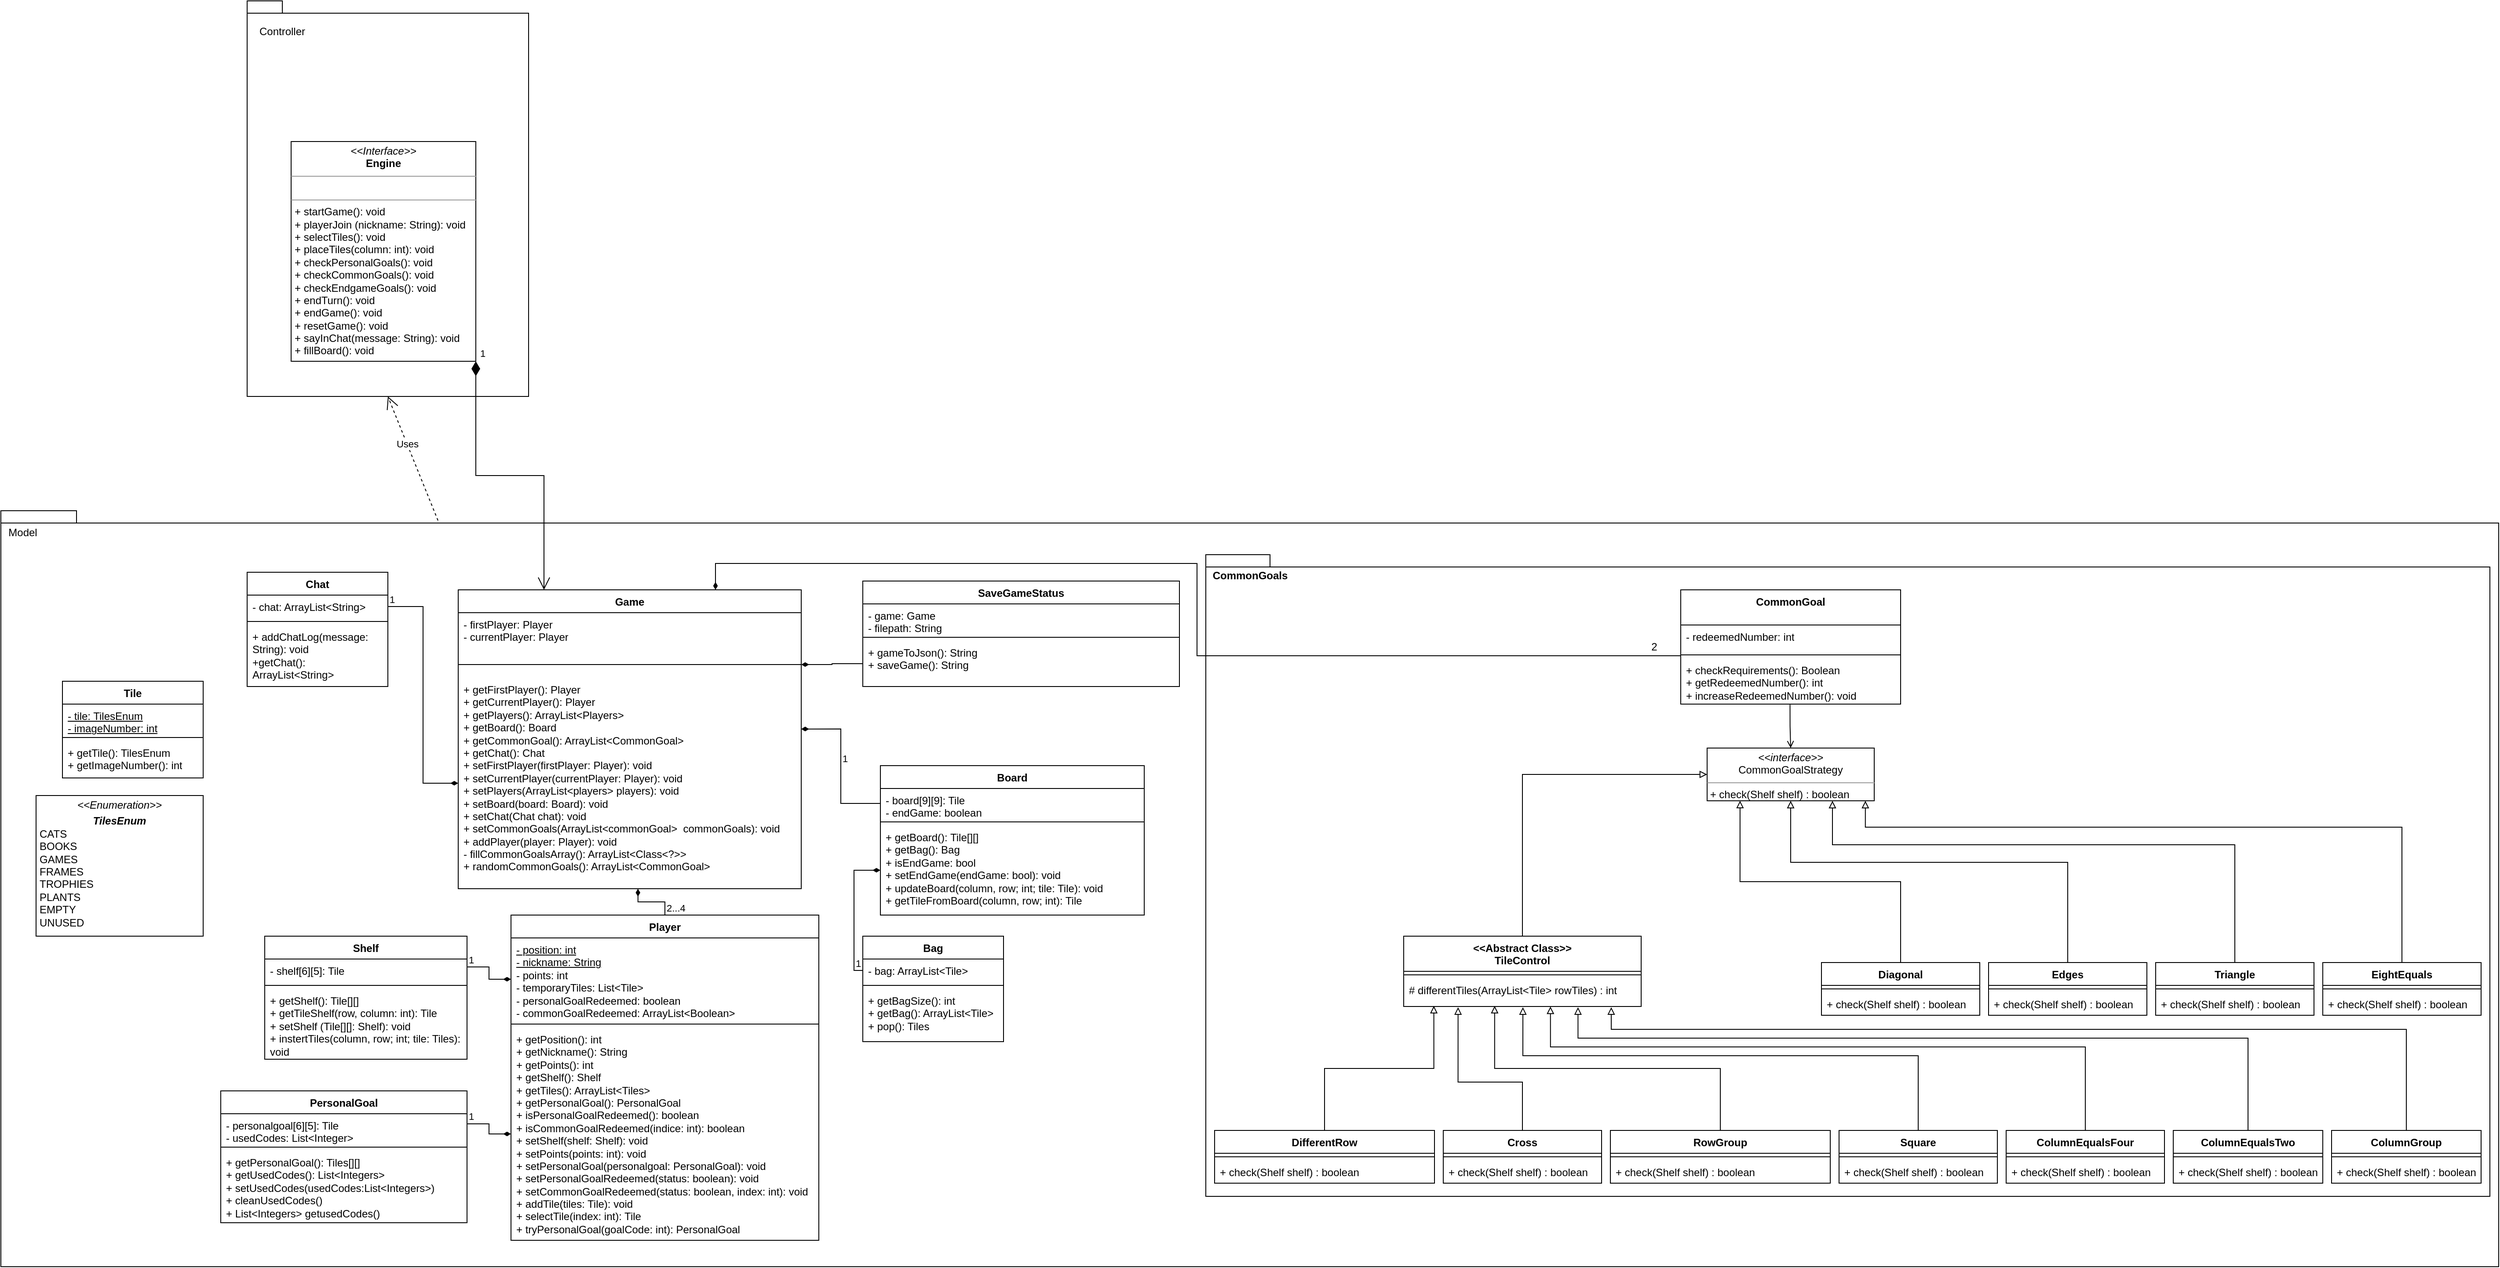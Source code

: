 <mxfile version="21.1.1" type="github">
  <diagram name="Pagina-1" id="WcSLOMXtGoO5Kwd3MJ1G">
    <mxGraphModel dx="2574" dy="1613" grid="1" gridSize="10" guides="1" tooltips="1" connect="1" arrows="1" fold="1" page="1" pageScale="1" pageWidth="1169" pageHeight="827" math="0" shadow="0">
      <root>
        <object label="" Uses="" id="0">
          <mxCell />
        </object>
        <mxCell id="1" parent="0" />
        <mxCell id="EzJUuA46leq047YBjK1z-1" value="" style="shape=folder;fontStyle=1;spacingTop=10;tabWidth=40;tabHeight=14;tabPosition=left;html=1;whiteSpace=wrap;fillColor=none;" parent="1" vertex="1">
          <mxGeometry x="-260" y="-210" width="2840" height="860" as="geometry" />
        </mxCell>
        <mxCell id="9WpMfCR_n4XsZXEiZ-4h-2" value="" style="shape=folder;fontStyle=1;spacingTop=10;tabWidth=40;tabHeight=14;tabPosition=left;html=1;whiteSpace=wrap;shadow=0;fillStyle=hatch;" parent="1" vertex="1">
          <mxGeometry x="1110" y="-160" width="1460" height="730" as="geometry" />
        </mxCell>
        <mxCell id="Mxky3zlpcd0uLPRcEJlR-1" value="Game" style="swimlane;fontStyle=1;align=center;verticalAlign=top;childLayout=stackLayout;horizontal=1;startSize=26;horizontalStack=0;resizeParent=1;resizeParentMax=0;resizeLast=0;collapsible=1;marginBottom=0;whiteSpace=wrap;html=1;" parent="1" vertex="1">
          <mxGeometry x="260" y="-120" width="390" height="340" as="geometry">
            <mxRectangle x="330" y="50" width="80" height="30" as="alternateBounds" />
          </mxGeometry>
        </mxCell>
        <mxCell id="Mxky3zlpcd0uLPRcEJlR-2" value="- firstPlayer: Player&lt;br&gt;- currentPlayer: Player" style="text;strokeColor=none;fillColor=none;align=left;verticalAlign=top;spacingLeft=4;spacingRight=4;overflow=hidden;rotatable=0;points=[[0,0.5],[1,0.5]];portConstraint=eastwest;whiteSpace=wrap;html=1;" parent="Mxky3zlpcd0uLPRcEJlR-1" vertex="1">
          <mxGeometry y="26" width="390" height="44" as="geometry" />
        </mxCell>
        <mxCell id="Mxky3zlpcd0uLPRcEJlR-3" value="" style="line;strokeWidth=1;fillColor=none;align=left;verticalAlign=middle;spacingTop=-1;spacingLeft=3;spacingRight=3;rotatable=0;labelPosition=right;points=[];portConstraint=eastwest;strokeColor=inherit;" parent="Mxky3zlpcd0uLPRcEJlR-1" vertex="1">
          <mxGeometry y="70" width="390" height="30" as="geometry" />
        </mxCell>
        <mxCell id="Mxky3zlpcd0uLPRcEJlR-4" value="+ getFirstPlayer(): Player&lt;br style=&quot;border-color: var(--border-color);&quot;&gt;+ getCurrentPlayer(): Player&lt;br&gt;+ getPlayers(): ArrayList&amp;lt;Players&amp;gt;&lt;br&gt;+ getBoard(): Board&lt;br&gt;+ getCommonGoal(): ArrayList&amp;lt;CommonGoal&amp;gt;&lt;br&gt;+ getChat(): Chat&lt;br&gt;+ setFirstPlayer(firstPlayer: Player): void&lt;br&gt;+ setCurrentPlayer(currentPlayer: Player): void&lt;br&gt;+ setPlayers(ArrayList&amp;lt;players&amp;gt; players): void&lt;br style=&quot;border-color: var(--border-color);&quot;&gt;+ setBoard(board: Board): void&lt;br&gt;+ setChat(Chat chat): void&lt;br style=&quot;border-color: var(--border-color);&quot;&gt;+ setCommonGoals(ArrayList&amp;lt;commonGoal&amp;gt;&amp;nbsp; commonGoals): void&lt;br&gt;+ addPlayer(player: Player): void&lt;br style=&quot;border-color: var(--border-color);&quot;&gt;- fillCommonGoalsArray(): ArrayList&amp;lt;Class&amp;lt;?&amp;gt;&amp;gt;&lt;br&gt;+ randomCommonGoals(): ArrayList&amp;lt;CommonGoal&amp;gt;" style="text;strokeColor=none;fillColor=none;align=left;verticalAlign=top;spacingLeft=4;spacingRight=4;overflow=hidden;rotatable=0;points=[[0,0.5],[1,0.5]];portConstraint=eastwest;whiteSpace=wrap;html=1;" parent="Mxky3zlpcd0uLPRcEJlR-1" vertex="1">
          <mxGeometry y="100" width="390" height="240" as="geometry" />
        </mxCell>
        <mxCell id="Mxky3zlpcd0uLPRcEJlR-6" value="Board" style="swimlane;fontStyle=1;align=center;verticalAlign=top;childLayout=stackLayout;horizontal=1;startSize=26;horizontalStack=0;resizeParent=1;resizeParentMax=0;resizeLast=0;collapsible=1;marginBottom=0;whiteSpace=wrap;html=1;" parent="1" vertex="1">
          <mxGeometry x="740" y="80" width="300" height="170" as="geometry" />
        </mxCell>
        <mxCell id="Mxky3zlpcd0uLPRcEJlR-7" value="- board[9][9]: Tile&lt;br&gt;- endGame: boolean" style="text;strokeColor=none;fillColor=none;align=left;verticalAlign=top;spacingLeft=4;spacingRight=4;overflow=hidden;rotatable=0;points=[[0,0.5],[1,0.5]];portConstraint=eastwest;whiteSpace=wrap;html=1;" parent="Mxky3zlpcd0uLPRcEJlR-6" vertex="1">
          <mxGeometry y="26" width="300" height="34" as="geometry" />
        </mxCell>
        <mxCell id="Mxky3zlpcd0uLPRcEJlR-8" value="" style="line;strokeWidth=1;fillColor=none;align=left;verticalAlign=middle;spacingTop=-1;spacingLeft=3;spacingRight=3;rotatable=0;labelPosition=right;points=[];portConstraint=eastwest;strokeColor=inherit;" parent="Mxky3zlpcd0uLPRcEJlR-6" vertex="1">
          <mxGeometry y="60" width="300" height="8" as="geometry" />
        </mxCell>
        <mxCell id="Mxky3zlpcd0uLPRcEJlR-9" value="+ getBoard(): Tile[][]&lt;br&gt;+ getBag(): Bag&lt;br&gt;+ isEndGame: bool&lt;br&gt;+ setEndGame(endGame: bool): void&lt;br&gt;+ updateBoard(column, row; int; tile: Tile): void&lt;br style=&quot;border-color: var(--border-color);&quot;&gt;+ getTileFromBoard(column, row; int): Tile&lt;br&gt;" style="text;strokeColor=none;fillColor=none;align=left;verticalAlign=top;spacingLeft=4;spacingRight=4;overflow=hidden;rotatable=0;points=[[0,0.5],[1,0.5]];portConstraint=eastwest;whiteSpace=wrap;html=1;" parent="Mxky3zlpcd0uLPRcEJlR-6" vertex="1">
          <mxGeometry y="68" width="300" height="102" as="geometry" />
        </mxCell>
        <mxCell id="Mxky3zlpcd0uLPRcEJlR-15" value="" style="endArrow=diamondThin;endFill=1;html=1;edgeStyle=orthogonalEdgeStyle;align=left;verticalAlign=top;rounded=0;exitX=0;exitY=0.5;exitDx=0;exitDy=0;entryX=1;entryY=0.243;entryDx=0;entryDy=0;entryPerimeter=0;" parent="1" source="Mxky3zlpcd0uLPRcEJlR-7" target="Mxky3zlpcd0uLPRcEJlR-4" edge="1">
          <mxGeometry x="-0.059" y="-5" relative="1" as="geometry">
            <mxPoint x="460" y="110" as="sourcePoint" />
            <mxPoint x="600" y="70" as="targetPoint" />
            <mxPoint as="offset" />
          </mxGeometry>
        </mxCell>
        <mxCell id="Mxky3zlpcd0uLPRcEJlR-16" value="1" style="edgeLabel;resizable=0;html=1;align=left;verticalAlign=bottom;" parent="Mxky3zlpcd0uLPRcEJlR-15" connectable="0" vertex="1">
          <mxGeometry relative="1" as="geometry">
            <mxPoint as="offset" />
          </mxGeometry>
        </mxCell>
        <mxCell id="Mxky3zlpcd0uLPRcEJlR-18" value="Shelf" style="swimlane;fontStyle=1;align=center;verticalAlign=top;childLayout=stackLayout;horizontal=1;startSize=26;horizontalStack=0;resizeParent=1;resizeParentMax=0;resizeLast=0;collapsible=1;marginBottom=0;whiteSpace=wrap;html=1;" parent="1" vertex="1">
          <mxGeometry x="40" y="274" width="230" height="140" as="geometry" />
        </mxCell>
        <mxCell id="Mxky3zlpcd0uLPRcEJlR-19" value="- shelf[6][5]: Tile" style="text;strokeColor=none;fillColor=none;align=left;verticalAlign=top;spacingLeft=4;spacingRight=4;overflow=hidden;rotatable=0;points=[[0,0.5],[1,0.5]];portConstraint=eastwest;whiteSpace=wrap;html=1;" parent="Mxky3zlpcd0uLPRcEJlR-18" vertex="1">
          <mxGeometry y="26" width="230" height="26" as="geometry" />
        </mxCell>
        <mxCell id="Mxky3zlpcd0uLPRcEJlR-20" value="" style="line;strokeWidth=1;fillColor=none;align=left;verticalAlign=middle;spacingTop=-1;spacingLeft=3;spacingRight=3;rotatable=0;labelPosition=right;points=[];portConstraint=eastwest;strokeColor=inherit;" parent="Mxky3zlpcd0uLPRcEJlR-18" vertex="1">
          <mxGeometry y="52" width="230" height="8" as="geometry" />
        </mxCell>
        <mxCell id="Mxky3zlpcd0uLPRcEJlR-21" value="+ getShelf(): Tile[][]&lt;br&gt;+ getTileShelf(row, column: int): Tile&lt;br&gt;+ setShelf (Tile[][]: Shelf): void&lt;br&gt;+ instertTiles(column, row; int; tile: Tiles): void" style="text;strokeColor=none;fillColor=none;align=left;verticalAlign=top;spacingLeft=4;spacingRight=4;overflow=hidden;rotatable=0;points=[[0,0.5],[1,0.5]];portConstraint=eastwest;whiteSpace=wrap;html=1;" parent="Mxky3zlpcd0uLPRcEJlR-18" vertex="1">
          <mxGeometry y="60" width="230" height="80" as="geometry" />
        </mxCell>
        <mxCell id="Mxky3zlpcd0uLPRcEJlR-22" value="" style="endArrow=diamondThin;endFill=1;html=1;edgeStyle=orthogonalEdgeStyle;align=left;verticalAlign=top;rounded=0;exitX=1;exitY=0.25;exitDx=0;exitDy=0;entryX=0;entryY=0.5;entryDx=0;entryDy=0;" parent="1" source="Mxky3zlpcd0uLPRcEJlR-18" target="Mxky3zlpcd0uLPRcEJlR-39" edge="1">
          <mxGeometry x="-1" relative="1" as="geometry">
            <mxPoint x="390" y="280" as="sourcePoint" />
            <mxPoint x="550" y="280" as="targetPoint" />
          </mxGeometry>
        </mxCell>
        <mxCell id="Mxky3zlpcd0uLPRcEJlR-23" value="1" style="edgeLabel;resizable=0;html=1;align=left;verticalAlign=bottom;" parent="Mxky3zlpcd0uLPRcEJlR-22" connectable="0" vertex="1">
          <mxGeometry x="-1" relative="1" as="geometry" />
        </mxCell>
        <mxCell id="Mxky3zlpcd0uLPRcEJlR-24" value="PersonalGoal" style="swimlane;fontStyle=1;align=center;verticalAlign=top;childLayout=stackLayout;horizontal=1;startSize=26;horizontalStack=0;resizeParent=1;resizeParentMax=0;resizeLast=0;collapsible=1;marginBottom=0;whiteSpace=wrap;html=1;" parent="1" vertex="1">
          <mxGeometry x="-10" y="450" width="280" height="150" as="geometry" />
        </mxCell>
        <mxCell id="Mxky3zlpcd0uLPRcEJlR-25" value="- personalgoal[6][5]: Tile&lt;br&gt;- usedCodes: List&amp;lt;Integer&amp;gt;" style="text;strokeColor=none;fillColor=none;align=left;verticalAlign=top;spacingLeft=4;spacingRight=4;overflow=hidden;rotatable=0;points=[[0,0.5],[1,0.5]];portConstraint=eastwest;whiteSpace=wrap;html=1;" parent="Mxky3zlpcd0uLPRcEJlR-24" vertex="1">
          <mxGeometry y="26" width="280" height="34" as="geometry" />
        </mxCell>
        <mxCell id="Mxky3zlpcd0uLPRcEJlR-26" value="" style="line;strokeWidth=1;fillColor=none;align=left;verticalAlign=middle;spacingTop=-1;spacingLeft=3;spacingRight=3;rotatable=0;labelPosition=right;points=[];portConstraint=eastwest;strokeColor=inherit;" parent="Mxky3zlpcd0uLPRcEJlR-24" vertex="1">
          <mxGeometry y="60" width="280" height="8" as="geometry" />
        </mxCell>
        <mxCell id="Mxky3zlpcd0uLPRcEJlR-27" value="+ getPersonalGoal(): Tiles[][]&lt;br&gt;+ getUsedCodes(): List&amp;lt;Integers&amp;gt;&lt;br&gt;+ setUsedCodes(usedCodes:List&amp;lt;Integers&amp;gt;)&lt;br&gt;+ cleanUsedCodes()&lt;br&gt;+ List&amp;lt;Integers&amp;gt; getusedCodes()" style="text;strokeColor=none;fillColor=none;align=left;verticalAlign=top;spacingLeft=4;spacingRight=4;overflow=hidden;rotatable=0;points=[[0,0.5],[1,0.5]];portConstraint=eastwest;whiteSpace=wrap;html=1;" parent="Mxky3zlpcd0uLPRcEJlR-24" vertex="1">
          <mxGeometry y="68" width="280" height="82" as="geometry" />
        </mxCell>
        <mxCell id="Mxky3zlpcd0uLPRcEJlR-29" value="" style="endArrow=diamondThin;endFill=1;html=1;edgeStyle=orthogonalEdgeStyle;align=left;verticalAlign=top;rounded=0;exitX=1;exitY=0.25;exitDx=0;exitDy=0;entryX=0;entryY=0.5;entryDx=0;entryDy=0;" parent="1" source="Mxky3zlpcd0uLPRcEJlR-24" target="Mxky3zlpcd0uLPRcEJlR-41" edge="1">
          <mxGeometry x="-1" relative="1" as="geometry">
            <mxPoint x="390" y="280" as="sourcePoint" />
            <mxPoint x="550" y="280" as="targetPoint" />
            <mxPoint as="offset" />
          </mxGeometry>
        </mxCell>
        <mxCell id="Mxky3zlpcd0uLPRcEJlR-30" value="1" style="edgeLabel;resizable=0;html=1;align=left;verticalAlign=bottom;" parent="Mxky3zlpcd0uLPRcEJlR-29" connectable="0" vertex="1">
          <mxGeometry x="-1" relative="1" as="geometry" />
        </mxCell>
        <mxCell id="_N1UwID_5jC3FNQXrJoQ-50" style="edgeStyle=orthogonalEdgeStyle;rounded=0;orthogonalLoop=1;jettySize=auto;html=1;exitX=0;exitY=0;exitDx=0;exitDy=0;entryX=0.75;entryY=0;entryDx=0;entryDy=0;endArrow=diamondThin;endFill=1;" parent="1" source="Mxky3zlpcd0uLPRcEJlR-31" target="Mxky3zlpcd0uLPRcEJlR-1" edge="1">
          <mxGeometry relative="1" as="geometry">
            <Array as="points">
              <mxPoint x="1650" y="-45" />
              <mxPoint x="1100" y="-45" />
              <mxPoint x="1100" y="-150" />
              <mxPoint x="553" y="-150" />
            </Array>
          </mxGeometry>
        </mxCell>
        <mxCell id="Mxky3zlpcd0uLPRcEJlR-31" value="CommonGoal" style="swimlane;fontStyle=1;align=center;verticalAlign=top;childLayout=stackLayout;horizontal=1;startSize=40;horizontalStack=0;resizeParent=1;resizeParentMax=0;resizeLast=0;collapsible=1;marginBottom=0;whiteSpace=wrap;html=1;" parent="1" vertex="1">
          <mxGeometry x="1650" y="-120" width="250" height="130" as="geometry" />
        </mxCell>
        <mxCell id="Mxky3zlpcd0uLPRcEJlR-32" value="- redeemedNumber: int" style="text;strokeColor=none;fillColor=none;align=left;verticalAlign=top;spacingLeft=4;spacingRight=4;overflow=hidden;rotatable=0;points=[[0,0.5],[1,0.5]];portConstraint=eastwest;whiteSpace=wrap;html=1;" parent="Mxky3zlpcd0uLPRcEJlR-31" vertex="1">
          <mxGeometry y="40" width="250" height="30" as="geometry" />
        </mxCell>
        <mxCell id="Mxky3zlpcd0uLPRcEJlR-33" value="" style="line;strokeWidth=1;fillColor=none;align=left;verticalAlign=middle;spacingTop=-1;spacingLeft=3;spacingRight=3;rotatable=0;labelPosition=right;points=[];portConstraint=eastwest;strokeColor=inherit;" parent="Mxky3zlpcd0uLPRcEJlR-31" vertex="1">
          <mxGeometry y="70" width="250" height="8" as="geometry" />
        </mxCell>
        <mxCell id="Mxky3zlpcd0uLPRcEJlR-34" value="+ checkRequirements(): Boolean&lt;br&gt;+ getRedeemedNumber(): int&amp;nbsp;&lt;br&gt;+ increaseRedeemedNumber(): void" style="text;strokeColor=none;fillColor=none;align=left;verticalAlign=top;spacingLeft=4;spacingRight=4;overflow=hidden;rotatable=0;points=[[0,0.5],[1,0.5]];portConstraint=eastwest;whiteSpace=wrap;html=1;" parent="Mxky3zlpcd0uLPRcEJlR-31" vertex="1">
          <mxGeometry y="78" width="250" height="52" as="geometry" />
        </mxCell>
        <mxCell id="Mxky3zlpcd0uLPRcEJlR-38" value="Player" style="swimlane;fontStyle=1;align=center;verticalAlign=top;childLayout=stackLayout;horizontal=1;startSize=26;horizontalStack=0;resizeParent=1;resizeParentMax=0;resizeLast=0;collapsible=1;marginBottom=0;whiteSpace=wrap;html=1;" parent="1" vertex="1">
          <mxGeometry x="320" y="250" width="350" height="370" as="geometry" />
        </mxCell>
        <mxCell id="Z1P8TGeqZuuGpUr6qu0I-7" style="edgeStyle=orthogonalEdgeStyle;rounded=0;orthogonalLoop=1;jettySize=auto;html=1;exitX=0;exitY=0.5;exitDx=0;exitDy=0;entryX=0;entryY=0.5;entryDx=0;entryDy=0;" parent="Mxky3zlpcd0uLPRcEJlR-38" source="Mxky3zlpcd0uLPRcEJlR-41" target="Mxky3zlpcd0uLPRcEJlR-41" edge="1">
          <mxGeometry relative="1" as="geometry" />
        </mxCell>
        <mxCell id="Mxky3zlpcd0uLPRcEJlR-39" value="&lt;u&gt;- position: int&lt;br&gt;&lt;/u&gt;&lt;u style=&quot;border-color: var(--border-color);&quot;&gt;- nickname: String&lt;/u&gt;&lt;br&gt;- points: int&lt;br&gt;- temporaryTiles: List&amp;lt;Tile&amp;gt;&amp;nbsp;&amp;nbsp;&lt;br&gt;- personalGoalRedeemed: boolean&lt;br&gt;- commonGoalRedeemed: ArrayList&amp;lt;Boolean&amp;gt;" style="text;strokeColor=none;fillColor=none;align=left;verticalAlign=top;spacingLeft=4;spacingRight=4;overflow=hidden;rotatable=0;points=[[0,0.5],[1,0.5]];portConstraint=eastwest;whiteSpace=wrap;html=1;" parent="Mxky3zlpcd0uLPRcEJlR-38" vertex="1">
          <mxGeometry y="26" width="350" height="94" as="geometry" />
        </mxCell>
        <mxCell id="Mxky3zlpcd0uLPRcEJlR-40" value="" style="line;strokeWidth=1;fillColor=none;align=left;verticalAlign=middle;spacingTop=-1;spacingLeft=3;spacingRight=3;rotatable=0;labelPosition=right;points=[];portConstraint=eastwest;strokeColor=inherit;" parent="Mxky3zlpcd0uLPRcEJlR-38" vertex="1">
          <mxGeometry y="120" width="350" height="8" as="geometry" />
        </mxCell>
        <mxCell id="Mxky3zlpcd0uLPRcEJlR-41" value="+ getPosition(): int&lt;br&gt;+ getNickname(): String&lt;br&gt;+ getPoints(): int&lt;br&gt;+ getShelf(): Shelf&lt;br&gt;+ getTiles(): ArrayList&amp;lt;Tiles&amp;gt;&lt;br&gt;+ getPersonalGoal(): PersonalGoal&lt;br&gt;+ isPersonalGoalRedeemed(): boolean&lt;br&gt;+ isCommonGoalRedeemed(indice: int): boolean&lt;br&gt;+ setShelf(shelf: Shelf): void&lt;br style=&quot;border-color: var(--border-color);&quot;&gt;+ setPoints(points: int): void&lt;br style=&quot;border-color: var(--border-color);&quot;&gt;+ setPersonalGoal(personalgoal: PersonalGoal): void&lt;br&gt;+ setPersonalGoalRedeemed(status: boolean): void&lt;br&gt;+ setCommonGoalRedeemed(status: boolean, index: int): void&lt;br&gt;+ addTile(tiles: Tile): void&lt;br style=&quot;border-color: var(--border-color);&quot;&gt;+ selectTile(index: int): Tile&lt;br&gt;+ tryPersonalGoal(goalCode: int): PersonalGoal" style="text;strokeColor=none;fillColor=none;align=left;verticalAlign=top;spacingLeft=4;spacingRight=4;overflow=hidden;rotatable=0;points=[[0,0.5],[1,0.5]];portConstraint=eastwest;whiteSpace=wrap;html=1;" parent="Mxky3zlpcd0uLPRcEJlR-38" vertex="1">
          <mxGeometry y="128" width="350" height="242" as="geometry" />
        </mxCell>
        <mxCell id="Mxky3zlpcd0uLPRcEJlR-42" value="" style="endArrow=diamondThin;endFill=1;html=1;edgeStyle=orthogonalEdgeStyle;align=left;verticalAlign=top;rounded=0;exitX=0.5;exitY=0;exitDx=0;exitDy=0;entryX=0.524;entryY=1;entryDx=0;entryDy=0;entryPerimeter=0;" parent="1" source="Mxky3zlpcd0uLPRcEJlR-38" target="Mxky3zlpcd0uLPRcEJlR-4" edge="1">
          <mxGeometry x="-0.913" y="-5" relative="1" as="geometry">
            <mxPoint x="420" y="240" as="sourcePoint" />
            <mxPoint x="580" y="240" as="targetPoint" />
            <mxPoint as="offset" />
          </mxGeometry>
        </mxCell>
        <mxCell id="Mxky3zlpcd0uLPRcEJlR-43" value="2...4" style="edgeLabel;resizable=0;html=1;align=left;verticalAlign=bottom;" parent="Mxky3zlpcd0uLPRcEJlR-42" connectable="0" vertex="1">
          <mxGeometry x="-1" relative="1" as="geometry" />
        </mxCell>
        <mxCell id="Z1P8TGeqZuuGpUr6qu0I-5" value="&lt;p style=&quot;margin:0px;margin-top:4px;text-align:center;&quot;&gt;&lt;i&gt;&amp;lt;&amp;lt;Enumeration&amp;gt;&amp;gt;&lt;/i&gt;&lt;/p&gt;&lt;p style=&quot;margin:0px;margin-top:4px;text-align:center;&quot;&gt;&lt;i&gt;&lt;b&gt;TilesEnum&lt;/b&gt;&lt;/i&gt;&lt;br&gt;&lt;/p&gt;&lt;p style=&quot;margin:0px;margin-left:4px;&quot;&gt;CATS&lt;/p&gt;&lt;p style=&quot;margin:0px;margin-left:4px;&quot;&gt;BOOKS&lt;/p&gt;&lt;p style=&quot;margin:0px;margin-left:4px;&quot;&gt;GAMES&lt;/p&gt;&lt;p style=&quot;margin:0px;margin-left:4px;&quot;&gt;FRAMES&lt;/p&gt;&lt;p style=&quot;margin:0px;margin-left:4px;&quot;&gt;TROPHIES&lt;/p&gt;&lt;p style=&quot;margin:0px;margin-left:4px;&quot;&gt;PLANTS&lt;/p&gt;&lt;p style=&quot;margin:0px;margin-left:4px;&quot;&gt;EMPTY&lt;/p&gt;&lt;p style=&quot;margin:0px;margin-left:4px;&quot;&gt;UNUSED&lt;/p&gt;" style="verticalAlign=top;align=left;overflow=fill;fontSize=12;fontFamily=Helvetica;html=1;whiteSpace=wrap;" parent="1" vertex="1">
          <mxGeometry x="-220" y="114" width="190" height="160" as="geometry" />
        </mxCell>
        <mxCell id="EzJUuA46leq047YBjK1z-2" value="Model" style="text;html=1;strokeColor=none;fillColor=none;align=center;verticalAlign=middle;whiteSpace=wrap;rounded=0;" parent="1" vertex="1">
          <mxGeometry x="-250" y="-190" width="30" height="10" as="geometry" />
        </mxCell>
        <mxCell id="AMuZGpQVMHgPtwnpilzj-1" value="Bag" style="swimlane;fontStyle=1;align=center;verticalAlign=top;childLayout=stackLayout;horizontal=1;startSize=26;horizontalStack=0;resizeParent=1;resizeParentMax=0;resizeLast=0;collapsible=1;marginBottom=0;whiteSpace=wrap;html=1;" parent="1" vertex="1">
          <mxGeometry x="720" y="274" width="160" height="120" as="geometry" />
        </mxCell>
        <mxCell id="AMuZGpQVMHgPtwnpilzj-2" value="- bag: ArrayList&amp;lt;Tile&amp;gt;" style="text;strokeColor=none;fillColor=none;align=left;verticalAlign=top;spacingLeft=4;spacingRight=4;overflow=hidden;rotatable=0;points=[[0,0.5],[1,0.5]];portConstraint=eastwest;whiteSpace=wrap;html=1;" parent="AMuZGpQVMHgPtwnpilzj-1" vertex="1">
          <mxGeometry y="26" width="160" height="26" as="geometry" />
        </mxCell>
        <mxCell id="AMuZGpQVMHgPtwnpilzj-3" value="" style="line;strokeWidth=1;fillColor=none;align=left;verticalAlign=middle;spacingTop=-1;spacingLeft=3;spacingRight=3;rotatable=0;labelPosition=right;points=[];portConstraint=eastwest;strokeColor=inherit;" parent="AMuZGpQVMHgPtwnpilzj-1" vertex="1">
          <mxGeometry y="52" width="160" height="8" as="geometry" />
        </mxCell>
        <mxCell id="AMuZGpQVMHgPtwnpilzj-4" value="+ getBagSize(): int&lt;br&gt;+ getBag(): ArrayList&amp;lt;Tile&amp;gt;&lt;br style=&quot;border-color: var(--border-color);&quot;&gt;+ pop(): Tiles" style="text;strokeColor=none;fillColor=none;align=left;verticalAlign=top;spacingLeft=4;spacingRight=4;overflow=hidden;rotatable=0;points=[[0,0.5],[1,0.5]];portConstraint=eastwest;whiteSpace=wrap;html=1;" parent="AMuZGpQVMHgPtwnpilzj-1" vertex="1">
          <mxGeometry y="60" width="160" height="60" as="geometry" />
        </mxCell>
        <mxCell id="AMuZGpQVMHgPtwnpilzj-5" value="" style="endArrow=diamondThin;endFill=1;html=1;edgeStyle=orthogonalEdgeStyle;align=left;verticalAlign=top;rounded=0;exitX=0;exitY=0.5;exitDx=0;exitDy=0;entryX=0;entryY=0.5;entryDx=0;entryDy=0;" parent="1" source="AMuZGpQVMHgPtwnpilzj-2" target="Mxky3zlpcd0uLPRcEJlR-9" edge="1">
          <mxGeometry x="-1" relative="1" as="geometry">
            <mxPoint x="500" y="310" as="sourcePoint" />
            <mxPoint x="660" y="310" as="targetPoint" />
          </mxGeometry>
        </mxCell>
        <mxCell id="AMuZGpQVMHgPtwnpilzj-6" value="1" style="edgeLabel;resizable=0;html=1;align=left;verticalAlign=bottom;" parent="AMuZGpQVMHgPtwnpilzj-5" connectable="0" vertex="1">
          <mxGeometry x="-1" relative="1" as="geometry">
            <mxPoint x="-10" as="offset" />
          </mxGeometry>
        </mxCell>
        <mxCell id="mHvKu2w7ndSmzs79eD4w-6" value="Chat" style="swimlane;fontStyle=1;align=center;verticalAlign=top;childLayout=stackLayout;horizontal=1;startSize=26;horizontalStack=0;resizeParent=1;resizeParentMax=0;resizeLast=0;collapsible=1;marginBottom=0;whiteSpace=wrap;html=1;" parent="1" vertex="1">
          <mxGeometry x="20" y="-140" width="160" height="130" as="geometry" />
        </mxCell>
        <mxCell id="mHvKu2w7ndSmzs79eD4w-7" value="- chat: ArrayList&amp;lt;String&amp;gt;" style="text;strokeColor=none;fillColor=none;align=left;verticalAlign=top;spacingLeft=4;spacingRight=4;overflow=hidden;rotatable=0;points=[[0,0.5],[1,0.5]];portConstraint=eastwest;whiteSpace=wrap;html=1;" parent="mHvKu2w7ndSmzs79eD4w-6" vertex="1">
          <mxGeometry y="26" width="160" height="26" as="geometry" />
        </mxCell>
        <mxCell id="mHvKu2w7ndSmzs79eD4w-8" value="" style="line;strokeWidth=1;fillColor=none;align=left;verticalAlign=middle;spacingTop=-1;spacingLeft=3;spacingRight=3;rotatable=0;labelPosition=right;points=[];portConstraint=eastwest;strokeColor=inherit;" parent="mHvKu2w7ndSmzs79eD4w-6" vertex="1">
          <mxGeometry y="52" width="160" height="8" as="geometry" />
        </mxCell>
        <mxCell id="mHvKu2w7ndSmzs79eD4w-9" value="+ addChatLog(message: String): void&lt;br&gt;+getChat(): ArrayList&amp;lt;String&amp;gt;" style="text;strokeColor=none;fillColor=none;align=left;verticalAlign=top;spacingLeft=4;spacingRight=4;overflow=hidden;rotatable=0;points=[[0,0.5],[1,0.5]];portConstraint=eastwest;whiteSpace=wrap;html=1;" parent="mHvKu2w7ndSmzs79eD4w-6" vertex="1">
          <mxGeometry y="60" width="160" height="70" as="geometry" />
        </mxCell>
        <mxCell id="mHvKu2w7ndSmzs79eD4w-10" value="" style="endArrow=diamondThin;endFill=1;html=1;edgeStyle=orthogonalEdgeStyle;align=left;verticalAlign=top;rounded=0;exitX=1;exitY=0.5;exitDx=0;exitDy=0;entryX=0;entryY=0.5;entryDx=0;entryDy=0;" parent="1" source="mHvKu2w7ndSmzs79eD4w-7" target="Mxky3zlpcd0uLPRcEJlR-4" edge="1">
          <mxGeometry x="-1" relative="1" as="geometry">
            <mxPoint x="160" y="10" as="sourcePoint" />
            <mxPoint x="320" y="10" as="targetPoint" />
            <mxPoint as="offset" />
          </mxGeometry>
        </mxCell>
        <mxCell id="mHvKu2w7ndSmzs79eD4w-11" value="1" style="edgeLabel;resizable=0;html=1;align=left;verticalAlign=bottom;" parent="mHvKu2w7ndSmzs79eD4w-10" connectable="0" vertex="1">
          <mxGeometry x="-1" relative="1" as="geometry" />
        </mxCell>
        <mxCell id="3VdPLMrZcKA6GoJQrmLX-1" value="" style="shape=folder;fontStyle=1;spacingTop=10;tabWidth=40;tabHeight=14;tabPosition=left;html=1;whiteSpace=wrap;fillColor=none;" parent="1" vertex="1">
          <mxGeometry x="20" y="-790" width="320" height="450" as="geometry" />
        </mxCell>
        <mxCell id="3VdPLMrZcKA6GoJQrmLX-2" value="Controller" style="text;html=1;strokeColor=none;fillColor=none;align=center;verticalAlign=middle;whiteSpace=wrap;rounded=0;" parent="1" vertex="1">
          <mxGeometry x="30" y="-770" width="60" height="30" as="geometry" />
        </mxCell>
        <mxCell id="3VdPLMrZcKA6GoJQrmLX-12" value="&lt;p style=&quot;margin:0px;margin-top:4px;text-align:center;&quot;&gt;&lt;i&gt;&amp;lt;&amp;lt;Interface&amp;gt;&amp;gt;&lt;/i&gt;&lt;br&gt;&lt;b&gt;Engine&lt;/b&gt;&lt;/p&gt;&lt;hr size=&quot;1&quot;&gt;&lt;p style=&quot;margin:0px;margin-left:4px;&quot;&gt;&lt;br&gt;&lt;/p&gt;&lt;hr size=&quot;1&quot;&gt;&lt;p style=&quot;margin:0px;margin-left:4px;&quot;&gt;+ startGame(): void&lt;/p&gt;&lt;p style=&quot;margin:0px;margin-left:4px;&quot;&gt;+ playerJoin (nickname: String): void&lt;/p&gt;&lt;p style=&quot;margin:0px;margin-left:4px;&quot;&gt;+ selectTiles(): void&lt;/p&gt;&lt;p style=&quot;margin:0px;margin-left:4px;&quot;&gt;+ placeTiles(column: int): void&lt;/p&gt;&lt;p style=&quot;margin:0px;margin-left:4px;&quot;&gt;+ checkPersonalGoals(): void&lt;span style=&quot;background-color: initial;&quot;&gt;&lt;br&gt;&lt;/span&gt;&lt;/p&gt;&lt;p style=&quot;margin:0px;margin-left:4px;&quot;&gt;&lt;span style=&quot;background-color: initial;&quot;&gt;+ checkCommonGoals(): void&lt;/span&gt;&lt;/p&gt;&lt;p style=&quot;margin:0px;margin-left:4px;&quot;&gt;+ checkEndgameGoals(): void&lt;/p&gt;&lt;p style=&quot;margin:0px;margin-left:4px;&quot;&gt;+ endTurn(): void&lt;/p&gt;&lt;p style=&quot;margin:0px;margin-left:4px;&quot;&gt;+ endGame(): void&lt;/p&gt;&lt;p style=&quot;margin:0px;margin-left:4px;&quot;&gt;+ resetGame(): void&lt;/p&gt;&lt;p style=&quot;margin:0px;margin-left:4px;&quot;&gt;+ sayInChat(message: String): void&lt;/p&gt;&lt;p style=&quot;margin:0px;margin-left:4px;&quot;&gt;+ fillBoard(): void&lt;/p&gt;" style="verticalAlign=top;align=left;overflow=fill;fontSize=12;fontFamily=Helvetica;html=1;whiteSpace=wrap;fillColor=none;" parent="1" vertex="1">
          <mxGeometry x="70" y="-630" width="210" height="250" as="geometry" />
        </mxCell>
        <mxCell id="9U84HWBfrnvw68wfZRjt-1" value="Uses" style="endArrow=open;endSize=12;dashed=1;html=1;rounded=0;exitX=0.175;exitY=0.013;exitDx=0;exitDy=0;exitPerimeter=0;entryX=0.5;entryY=1;entryDx=0;entryDy=0;entryPerimeter=0;" parent="1" source="EzJUuA46leq047YBjK1z-1" target="3VdPLMrZcKA6GoJQrmLX-1" edge="1">
          <mxGeometry x="0.231" width="160" relative="1" as="geometry">
            <mxPoint x="-280" y="-70" as="sourcePoint" />
            <mxPoint x="315" y="-340" as="targetPoint" />
            <Array as="points" />
            <mxPoint as="offset" />
          </mxGeometry>
        </mxCell>
        <mxCell id="7OJYqAJJIA7WfqFcGEee-1" value="SaveGameStatus" style="swimlane;fontStyle=1;align=center;verticalAlign=top;childLayout=stackLayout;horizontal=1;startSize=26;horizontalStack=0;resizeParent=1;resizeParentMax=0;resizeLast=0;collapsible=1;marginBottom=0;whiteSpace=wrap;html=1;" parent="1" vertex="1">
          <mxGeometry x="720" y="-130" width="360" height="120" as="geometry" />
        </mxCell>
        <mxCell id="7OJYqAJJIA7WfqFcGEee-2" value="- game: Game&lt;br&gt;- filepath: String" style="text;strokeColor=none;fillColor=none;align=left;verticalAlign=top;spacingLeft=4;spacingRight=4;overflow=hidden;rotatable=0;points=[[0,0.5],[1,0.5]];portConstraint=eastwest;whiteSpace=wrap;html=1;" parent="7OJYqAJJIA7WfqFcGEee-1" vertex="1">
          <mxGeometry y="26" width="360" height="34" as="geometry" />
        </mxCell>
        <mxCell id="7OJYqAJJIA7WfqFcGEee-3" value="" style="line;strokeWidth=1;fillColor=none;align=left;verticalAlign=middle;spacingTop=-1;spacingLeft=3;spacingRight=3;rotatable=0;labelPosition=right;points=[];portConstraint=eastwest;strokeColor=inherit;" parent="7OJYqAJJIA7WfqFcGEee-1" vertex="1">
          <mxGeometry y="60" width="360" height="8" as="geometry" />
        </mxCell>
        <mxCell id="7OJYqAJJIA7WfqFcGEee-4" value="+ gameToJson(): String&lt;br&gt;+ saveGame(): String" style="text;strokeColor=none;fillColor=none;align=left;verticalAlign=top;spacingLeft=4;spacingRight=4;overflow=hidden;rotatable=0;points=[[0,0.5],[1,0.5]];portConstraint=eastwest;whiteSpace=wrap;html=1;" parent="7OJYqAJJIA7WfqFcGEee-1" vertex="1">
          <mxGeometry y="68" width="360" height="52" as="geometry" />
        </mxCell>
        <mxCell id="9WpMfCR_n4XsZXEiZ-4h-13" style="edgeStyle=orthogonalEdgeStyle;rounded=0;orthogonalLoop=1;jettySize=auto;html=1;exitX=0.5;exitY=0;exitDx=0;exitDy=0;entryX=0.127;entryY=0.977;entryDx=0;entryDy=0;entryPerimeter=0;endArrow=block;endFill=0;" parent="1" source="_N1UwID_5jC3FNQXrJoQ-15" target="9WpMfCR_n4XsZXEiZ-4h-7" edge="1">
          <mxGeometry relative="1" as="geometry">
            <mxPoint x="1347" y="353" as="targetPoint" />
          </mxGeometry>
        </mxCell>
        <mxCell id="_N1UwID_5jC3FNQXrJoQ-15" value="DifferentRow" style="swimlane;fontStyle=1;align=center;verticalAlign=top;childLayout=stackLayout;horizontal=1;startSize=26;horizontalStack=0;resizeParent=1;resizeParentMax=0;resizeLast=0;collapsible=1;marginBottom=0;whiteSpace=wrap;html=1;" parent="1" vertex="1">
          <mxGeometry x="1120" y="495" width="250" height="60" as="geometry" />
        </mxCell>
        <mxCell id="_N1UwID_5jC3FNQXrJoQ-17" value="" style="line;strokeWidth=1;fillColor=none;align=left;verticalAlign=middle;spacingTop=-1;spacingLeft=3;spacingRight=3;rotatable=0;labelPosition=right;points=[];portConstraint=eastwest;strokeColor=inherit;" parent="_N1UwID_5jC3FNQXrJoQ-15" vertex="1">
          <mxGeometry y="26" width="250" height="8" as="geometry" />
        </mxCell>
        <mxCell id="_N1UwID_5jC3FNQXrJoQ-18" value="+ check(Shelf shelf) : boolean" style="text;strokeColor=none;fillColor=none;align=left;verticalAlign=top;spacingLeft=4;spacingRight=4;overflow=hidden;rotatable=0;points=[[0,0.5],[1,0.5]];portConstraint=eastwest;whiteSpace=wrap;html=1;" parent="_N1UwID_5jC3FNQXrJoQ-15" vertex="1">
          <mxGeometry y="34" width="250" height="26" as="geometry" />
        </mxCell>
        <mxCell id="9WpMfCR_n4XsZXEiZ-4h-23" style="edgeStyle=orthogonalEdgeStyle;rounded=0;orthogonalLoop=1;jettySize=auto;html=1;exitX=0.5;exitY=0;exitDx=0;exitDy=0;entryX=0.383;entryY=0.977;entryDx=0;entryDy=0;entryPerimeter=0;endArrow=block;endFill=0;" parent="1" source="_N1UwID_5jC3FNQXrJoQ-23" target="9WpMfCR_n4XsZXEiZ-4h-7" edge="1">
          <mxGeometry relative="1" as="geometry" />
        </mxCell>
        <mxCell id="_N1UwID_5jC3FNQXrJoQ-23" value="RowGroup" style="swimlane;fontStyle=1;align=center;verticalAlign=top;childLayout=stackLayout;horizontal=1;startSize=26;horizontalStack=0;resizeParent=1;resizeParentMax=0;resizeLast=0;collapsible=1;marginBottom=0;whiteSpace=wrap;html=1;" parent="1" vertex="1">
          <mxGeometry x="1570" y="495" width="250" height="60" as="geometry" />
        </mxCell>
        <mxCell id="_N1UwID_5jC3FNQXrJoQ-25" value="" style="line;strokeWidth=1;fillColor=none;align=left;verticalAlign=middle;spacingTop=-1;spacingLeft=3;spacingRight=3;rotatable=0;labelPosition=right;points=[];portConstraint=eastwest;strokeColor=inherit;" parent="_N1UwID_5jC3FNQXrJoQ-23" vertex="1">
          <mxGeometry y="26" width="250" height="8" as="geometry" />
        </mxCell>
        <mxCell id="_N1UwID_5jC3FNQXrJoQ-26" value="+ check(Shelf shelf) : boolean" style="text;strokeColor=none;fillColor=none;align=left;verticalAlign=top;spacingLeft=4;spacingRight=4;overflow=hidden;rotatable=0;points=[[0,0.5],[1,0.5]];portConstraint=eastwest;whiteSpace=wrap;html=1;" parent="_N1UwID_5jC3FNQXrJoQ-23" vertex="1">
          <mxGeometry y="34" width="250" height="26" as="geometry" />
        </mxCell>
        <mxCell id="9WpMfCR_n4XsZXEiZ-4h-21" style="edgeStyle=orthogonalEdgeStyle;rounded=0;orthogonalLoop=1;jettySize=auto;html=1;exitX=0.5;exitY=0;exitDx=0;exitDy=0;entryX=0.618;entryY=1.002;entryDx=0;entryDy=0;entryPerimeter=0;endArrow=block;endFill=0;" parent="1" source="_N1UwID_5jC3FNQXrJoQ-36" target="9WpMfCR_n4XsZXEiZ-4h-7" edge="1">
          <mxGeometry relative="1" as="geometry">
            <Array as="points">
              <mxPoint x="2110" y="400" />
              <mxPoint x="1502" y="400" />
            </Array>
          </mxGeometry>
        </mxCell>
        <mxCell id="_N1UwID_5jC3FNQXrJoQ-36" value="ColumnEqualsFour" style="swimlane;fontStyle=1;align=center;verticalAlign=top;childLayout=stackLayout;horizontal=1;startSize=26;horizontalStack=0;resizeParent=1;resizeParentMax=0;resizeLast=0;collapsible=1;marginBottom=0;whiteSpace=wrap;html=1;" parent="1" vertex="1">
          <mxGeometry x="2020" y="495" width="180" height="60" as="geometry" />
        </mxCell>
        <mxCell id="_N1UwID_5jC3FNQXrJoQ-38" value="" style="line;strokeWidth=1;fillColor=none;align=left;verticalAlign=middle;spacingTop=-1;spacingLeft=3;spacingRight=3;rotatable=0;labelPosition=right;points=[];portConstraint=eastwest;strokeColor=inherit;" parent="_N1UwID_5jC3FNQXrJoQ-36" vertex="1">
          <mxGeometry y="26" width="180" height="8" as="geometry" />
        </mxCell>
        <mxCell id="_N1UwID_5jC3FNQXrJoQ-39" value="+ check(Shelf shelf) : boolean" style="text;strokeColor=none;fillColor=none;align=left;verticalAlign=top;spacingLeft=4;spacingRight=4;overflow=hidden;rotatable=0;points=[[0,0.5],[1,0.5]];portConstraint=eastwest;whiteSpace=wrap;html=1;" parent="_N1UwID_5jC3FNQXrJoQ-36" vertex="1">
          <mxGeometry y="34" width="180" height="26" as="geometry" />
        </mxCell>
        <mxCell id="9WpMfCR_n4XsZXEiZ-4h-20" style="edgeStyle=orthogonalEdgeStyle;rounded=0;orthogonalLoop=1;jettySize=auto;html=1;exitX=0.5;exitY=0;exitDx=0;exitDy=0;entryX=0.734;entryY=1.026;entryDx=0;entryDy=0;entryPerimeter=0;endArrow=block;endFill=0;" parent="1" source="_N1UwID_5jC3FNQXrJoQ-40" target="9WpMfCR_n4XsZXEiZ-4h-7" edge="1">
          <mxGeometry relative="1" as="geometry">
            <Array as="points">
              <mxPoint x="2295" y="390" />
              <mxPoint x="1533" y="390" />
            </Array>
          </mxGeometry>
        </mxCell>
        <mxCell id="_N1UwID_5jC3FNQXrJoQ-40" value="ColumnEqualsTwo" style="swimlane;fontStyle=1;align=center;verticalAlign=top;childLayout=stackLayout;horizontal=1;startSize=26;horizontalStack=0;resizeParent=1;resizeParentMax=0;resizeLast=0;collapsible=1;marginBottom=0;whiteSpace=wrap;html=1;" parent="1" vertex="1">
          <mxGeometry x="2210" y="495" width="170" height="60" as="geometry" />
        </mxCell>
        <mxCell id="_N1UwID_5jC3FNQXrJoQ-42" value="" style="line;strokeWidth=1;fillColor=none;align=left;verticalAlign=middle;spacingTop=-1;spacingLeft=3;spacingRight=3;rotatable=0;labelPosition=right;points=[];portConstraint=eastwest;strokeColor=inherit;" parent="_N1UwID_5jC3FNQXrJoQ-40" vertex="1">
          <mxGeometry y="26" width="170" height="8" as="geometry" />
        </mxCell>
        <mxCell id="_N1UwID_5jC3FNQXrJoQ-43" value="+ check(Shelf shelf) : boolean" style="text;strokeColor=none;fillColor=none;align=left;verticalAlign=top;spacingLeft=4;spacingRight=4;overflow=hidden;rotatable=0;points=[[0,0.5],[1,0.5]];portConstraint=eastwest;whiteSpace=wrap;html=1;" parent="_N1UwID_5jC3FNQXrJoQ-40" vertex="1">
          <mxGeometry y="34" width="170" height="26" as="geometry" />
        </mxCell>
        <mxCell id="9WpMfCR_n4XsZXEiZ-4h-19" style="edgeStyle=orthogonalEdgeStyle;rounded=0;orthogonalLoop=1;jettySize=auto;html=1;exitX=0.5;exitY=0;exitDx=0;exitDy=0;entryX=0.874;entryY=1.026;entryDx=0;entryDy=0;entryPerimeter=0;endArrow=block;endFill=0;" parent="1" source="_N1UwID_5jC3FNQXrJoQ-44" target="9WpMfCR_n4XsZXEiZ-4h-7" edge="1">
          <mxGeometry relative="1" as="geometry">
            <Array as="points">
              <mxPoint x="2475" y="380" />
              <mxPoint x="1571" y="380" />
            </Array>
          </mxGeometry>
        </mxCell>
        <mxCell id="_N1UwID_5jC3FNQXrJoQ-44" value="ColumnGroup" style="swimlane;fontStyle=1;align=center;verticalAlign=top;childLayout=stackLayout;horizontal=1;startSize=26;horizontalStack=0;resizeParent=1;resizeParentMax=0;resizeLast=0;collapsible=1;marginBottom=0;whiteSpace=wrap;html=1;" parent="1" vertex="1">
          <mxGeometry x="2390" y="495" width="170" height="60" as="geometry" />
        </mxCell>
        <mxCell id="_N1UwID_5jC3FNQXrJoQ-46" value="" style="line;strokeWidth=1;fillColor=none;align=left;verticalAlign=middle;spacingTop=-1;spacingLeft=3;spacingRight=3;rotatable=0;labelPosition=right;points=[];portConstraint=eastwest;strokeColor=inherit;" parent="_N1UwID_5jC3FNQXrJoQ-44" vertex="1">
          <mxGeometry y="26" width="170" height="8" as="geometry" />
        </mxCell>
        <mxCell id="_N1UwID_5jC3FNQXrJoQ-47" value="+ check(Shelf shelf) : boolean" style="text;strokeColor=none;fillColor=none;align=left;verticalAlign=top;spacingLeft=4;spacingRight=4;overflow=hidden;rotatable=0;points=[[0,0.5],[1,0.5]];portConstraint=eastwest;whiteSpace=wrap;html=1;" parent="_N1UwID_5jC3FNQXrJoQ-44" vertex="1">
          <mxGeometry y="34" width="170" height="26" as="geometry" />
        </mxCell>
        <mxCell id="_N1UwID_5jC3FNQXrJoQ-58" value="&lt;p style=&quot;margin:0px;margin-top:4px;text-align:center;&quot;&gt;&lt;i&gt;&amp;lt;&amp;lt;interface&amp;gt;&amp;gt;&lt;/i&gt;&lt;br&gt;CommonGoalStrategy&lt;/p&gt;&lt;hr size=&quot;1&quot;&gt;&amp;nbsp;+ check(Shelf shelf) : boolean&lt;br&gt;" style="verticalAlign=top;align=left;overflow=fill;fontSize=12;fontFamily=Helvetica;html=1;whiteSpace=wrap;" parent="1" vertex="1">
          <mxGeometry x="1680" y="60" width="190" height="60" as="geometry" />
        </mxCell>
        <mxCell id="9WpMfCR_n4XsZXEiZ-4h-10" style="edgeStyle=orthogonalEdgeStyle;rounded=0;orthogonalLoop=1;jettySize=auto;html=1;exitX=0.5;exitY=0;exitDx=0;exitDy=0;entryX=0.5;entryY=1;entryDx=0;entryDy=0;endArrow=block;endFill=0;" parent="1" source="_N1UwID_5jC3FNQXrJoQ-60" target="_N1UwID_5jC3FNQXrJoQ-58" edge="1">
          <mxGeometry relative="1" as="geometry">
            <Array as="points">
              <mxPoint x="2090" y="190" />
              <mxPoint x="1775" y="190" />
            </Array>
          </mxGeometry>
        </mxCell>
        <mxCell id="_N1UwID_5jC3FNQXrJoQ-60" value="Edges" style="swimlane;fontStyle=1;align=center;verticalAlign=top;childLayout=stackLayout;horizontal=1;startSize=26;horizontalStack=0;resizeParent=1;resizeParentMax=0;resizeLast=0;collapsible=1;marginBottom=0;whiteSpace=wrap;html=1;" parent="1" vertex="1">
          <mxGeometry x="2000" y="304" width="180" height="60" as="geometry" />
        </mxCell>
        <mxCell id="_N1UwID_5jC3FNQXrJoQ-61" value="" style="line;strokeWidth=1;fillColor=none;align=left;verticalAlign=middle;spacingTop=-1;spacingLeft=3;spacingRight=3;rotatable=0;labelPosition=right;points=[];portConstraint=eastwest;strokeColor=inherit;" parent="_N1UwID_5jC3FNQXrJoQ-60" vertex="1">
          <mxGeometry y="26" width="180" height="8" as="geometry" />
        </mxCell>
        <mxCell id="_N1UwID_5jC3FNQXrJoQ-62" value="+ check(Shelf shelf) : boolean" style="text;strokeColor=none;fillColor=none;align=left;verticalAlign=top;spacingLeft=4;spacingRight=4;overflow=hidden;rotatable=0;points=[[0,0.5],[1,0.5]];portConstraint=eastwest;whiteSpace=wrap;html=1;" parent="_N1UwID_5jC3FNQXrJoQ-60" vertex="1">
          <mxGeometry y="34" width="180" height="26" as="geometry" />
        </mxCell>
        <mxCell id="9WpMfCR_n4XsZXEiZ-4h-24" style="edgeStyle=orthogonalEdgeStyle;rounded=0;orthogonalLoop=1;jettySize=auto;html=1;exitX=0.5;exitY=0;exitDx=0;exitDy=0;entryX=0.229;entryY=1.026;entryDx=0;entryDy=0;entryPerimeter=0;endArrow=block;endFill=0;" parent="1" source="_N1UwID_5jC3FNQXrJoQ-63" target="9WpMfCR_n4XsZXEiZ-4h-7" edge="1">
          <mxGeometry relative="1" as="geometry">
            <Array as="points">
              <mxPoint x="1470" y="440" />
              <mxPoint x="1397" y="440" />
            </Array>
          </mxGeometry>
        </mxCell>
        <mxCell id="_N1UwID_5jC3FNQXrJoQ-63" value="Cross" style="swimlane;fontStyle=1;align=center;verticalAlign=top;childLayout=stackLayout;horizontal=1;startSize=26;horizontalStack=0;resizeParent=1;resizeParentMax=0;resizeLast=0;collapsible=1;marginBottom=0;whiteSpace=wrap;html=1;" parent="1" vertex="1">
          <mxGeometry x="1380" y="495" width="180" height="60" as="geometry" />
        </mxCell>
        <mxCell id="_N1UwID_5jC3FNQXrJoQ-64" value="" style="line;strokeWidth=1;fillColor=none;align=left;verticalAlign=middle;spacingTop=-1;spacingLeft=3;spacingRight=3;rotatable=0;labelPosition=right;points=[];portConstraint=eastwest;strokeColor=inherit;" parent="_N1UwID_5jC3FNQXrJoQ-63" vertex="1">
          <mxGeometry y="26" width="180" height="8" as="geometry" />
        </mxCell>
        <mxCell id="_N1UwID_5jC3FNQXrJoQ-65" value="+ check(Shelf shelf) : boolean" style="text;strokeColor=none;fillColor=none;align=left;verticalAlign=top;spacingLeft=4;spacingRight=4;overflow=hidden;rotatable=0;points=[[0,0.5],[1,0.5]];portConstraint=eastwest;whiteSpace=wrap;html=1;" parent="_N1UwID_5jC3FNQXrJoQ-63" vertex="1">
          <mxGeometry y="34" width="180" height="26" as="geometry" />
        </mxCell>
        <mxCell id="9WpMfCR_n4XsZXEiZ-4h-9" style="edgeStyle=orthogonalEdgeStyle;rounded=0;orthogonalLoop=1;jettySize=auto;html=1;exitX=0.5;exitY=0;exitDx=0;exitDy=0;entryX=0.197;entryY=0.999;entryDx=0;entryDy=0;entryPerimeter=0;endArrow=block;endFill=0;" parent="1" source="_N1UwID_5jC3FNQXrJoQ-66" target="_N1UwID_5jC3FNQXrJoQ-58" edge="1">
          <mxGeometry relative="1" as="geometry" />
        </mxCell>
        <mxCell id="_N1UwID_5jC3FNQXrJoQ-66" value="Diagonal" style="swimlane;fontStyle=1;align=center;verticalAlign=top;childLayout=stackLayout;horizontal=1;startSize=26;horizontalStack=0;resizeParent=1;resizeParentMax=0;resizeLast=0;collapsible=1;marginBottom=0;whiteSpace=wrap;html=1;" parent="1" vertex="1">
          <mxGeometry x="1810" y="304" width="180" height="60" as="geometry" />
        </mxCell>
        <mxCell id="_N1UwID_5jC3FNQXrJoQ-67" value="" style="line;strokeWidth=1;fillColor=none;align=left;verticalAlign=middle;spacingTop=-1;spacingLeft=3;spacingRight=3;rotatable=0;labelPosition=right;points=[];portConstraint=eastwest;strokeColor=inherit;" parent="_N1UwID_5jC3FNQXrJoQ-66" vertex="1">
          <mxGeometry y="26" width="180" height="8" as="geometry" />
        </mxCell>
        <mxCell id="_N1UwID_5jC3FNQXrJoQ-68" value="+ check(Shelf shelf) : boolean" style="text;strokeColor=none;fillColor=none;align=left;verticalAlign=top;spacingLeft=4;spacingRight=4;overflow=hidden;rotatable=0;points=[[0,0.5],[1,0.5]];portConstraint=eastwest;whiteSpace=wrap;html=1;" parent="_N1UwID_5jC3FNQXrJoQ-66" vertex="1">
          <mxGeometry y="34" width="180" height="26" as="geometry" />
        </mxCell>
        <mxCell id="9WpMfCR_n4XsZXEiZ-4h-11" style="edgeStyle=orthogonalEdgeStyle;rounded=0;orthogonalLoop=1;jettySize=auto;html=1;exitX=0.5;exitY=0;exitDx=0;exitDy=0;entryX=0.75;entryY=1;entryDx=0;entryDy=0;endArrow=block;endFill=0;" parent="1" source="_N1UwID_5jC3FNQXrJoQ-69" target="_N1UwID_5jC3FNQXrJoQ-58" edge="1">
          <mxGeometry relative="1" as="geometry">
            <Array as="points">
              <mxPoint x="2280" y="170" />
              <mxPoint x="1823" y="170" />
            </Array>
          </mxGeometry>
        </mxCell>
        <mxCell id="_N1UwID_5jC3FNQXrJoQ-69" value="Triangle" style="swimlane;fontStyle=1;align=center;verticalAlign=top;childLayout=stackLayout;horizontal=1;startSize=26;horizontalStack=0;resizeParent=1;resizeParentMax=0;resizeLast=0;collapsible=1;marginBottom=0;whiteSpace=wrap;html=1;" parent="1" vertex="1">
          <mxGeometry x="2190" y="304" width="180" height="60" as="geometry" />
        </mxCell>
        <mxCell id="_N1UwID_5jC3FNQXrJoQ-70" value="" style="line;strokeWidth=1;fillColor=none;align=left;verticalAlign=middle;spacingTop=-1;spacingLeft=3;spacingRight=3;rotatable=0;labelPosition=right;points=[];portConstraint=eastwest;strokeColor=inherit;" parent="_N1UwID_5jC3FNQXrJoQ-69" vertex="1">
          <mxGeometry y="26" width="180" height="8" as="geometry" />
        </mxCell>
        <mxCell id="_N1UwID_5jC3FNQXrJoQ-71" value="+ check(Shelf shelf) : boolean" style="text;strokeColor=none;fillColor=none;align=left;verticalAlign=top;spacingLeft=4;spacingRight=4;overflow=hidden;rotatable=0;points=[[0,0.5],[1,0.5]];portConstraint=eastwest;whiteSpace=wrap;html=1;" parent="_N1UwID_5jC3FNQXrJoQ-69" vertex="1">
          <mxGeometry y="34" width="180" height="26" as="geometry" />
        </mxCell>
        <mxCell id="9WpMfCR_n4XsZXEiZ-4h-12" style="edgeStyle=orthogonalEdgeStyle;rounded=0;orthogonalLoop=1;jettySize=auto;html=1;exitX=0.5;exitY=0;exitDx=0;exitDy=0;entryX=0.947;entryY=1;entryDx=0;entryDy=0;entryPerimeter=0;endArrow=block;endFill=0;" parent="1" source="_N1UwID_5jC3FNQXrJoQ-72" target="_N1UwID_5jC3FNQXrJoQ-58" edge="1">
          <mxGeometry relative="1" as="geometry">
            <Array as="points">
              <mxPoint x="2470" y="150" />
              <mxPoint x="1860" y="150" />
            </Array>
          </mxGeometry>
        </mxCell>
        <mxCell id="_N1UwID_5jC3FNQXrJoQ-72" value="EightEquals" style="swimlane;fontStyle=1;align=center;verticalAlign=top;childLayout=stackLayout;horizontal=1;startSize=26;horizontalStack=0;resizeParent=1;resizeParentMax=0;resizeLast=0;collapsible=1;marginBottom=0;whiteSpace=wrap;html=1;" parent="1" vertex="1">
          <mxGeometry x="2380" y="304" width="180" height="60" as="geometry" />
        </mxCell>
        <mxCell id="_N1UwID_5jC3FNQXrJoQ-73" value="" style="line;strokeWidth=1;fillColor=none;align=left;verticalAlign=middle;spacingTop=-1;spacingLeft=3;spacingRight=3;rotatable=0;labelPosition=right;points=[];portConstraint=eastwest;strokeColor=inherit;" parent="_N1UwID_5jC3FNQXrJoQ-72" vertex="1">
          <mxGeometry y="26" width="180" height="8" as="geometry" />
        </mxCell>
        <mxCell id="_N1UwID_5jC3FNQXrJoQ-74" value="+ check(Shelf shelf) : boolean" style="text;strokeColor=none;fillColor=none;align=left;verticalAlign=top;spacingLeft=4;spacingRight=4;overflow=hidden;rotatable=0;points=[[0,0.5],[1,0.5]];portConstraint=eastwest;whiteSpace=wrap;html=1;" parent="_N1UwID_5jC3FNQXrJoQ-72" vertex="1">
          <mxGeometry y="34" width="180" height="26" as="geometry" />
        </mxCell>
        <mxCell id="9WpMfCR_n4XsZXEiZ-4h-22" style="edgeStyle=orthogonalEdgeStyle;rounded=0;orthogonalLoop=1;jettySize=auto;html=1;exitX=0.5;exitY=0;exitDx=0;exitDy=0;entryX=0.502;entryY=1.026;entryDx=0;entryDy=0;entryPerimeter=0;endArrow=block;endFill=0;" parent="1" source="_N1UwID_5jC3FNQXrJoQ-75" target="9WpMfCR_n4XsZXEiZ-4h-7" edge="1">
          <mxGeometry relative="1" as="geometry">
            <Array as="points">
              <mxPoint x="1920" y="410" />
              <mxPoint x="1471" y="410" />
            </Array>
          </mxGeometry>
        </mxCell>
        <mxCell id="_N1UwID_5jC3FNQXrJoQ-75" value="Square" style="swimlane;fontStyle=1;align=center;verticalAlign=top;childLayout=stackLayout;horizontal=1;startSize=26;horizontalStack=0;resizeParent=1;resizeParentMax=0;resizeLast=0;collapsible=1;marginBottom=0;whiteSpace=wrap;html=1;" parent="1" vertex="1">
          <mxGeometry x="1830" y="495" width="180" height="60" as="geometry" />
        </mxCell>
        <mxCell id="_N1UwID_5jC3FNQXrJoQ-76" value="" style="line;strokeWidth=1;fillColor=none;align=left;verticalAlign=middle;spacingTop=-1;spacingLeft=3;spacingRight=3;rotatable=0;labelPosition=right;points=[];portConstraint=eastwest;strokeColor=inherit;" parent="_N1UwID_5jC3FNQXrJoQ-75" vertex="1">
          <mxGeometry y="26" width="180" height="8" as="geometry" />
        </mxCell>
        <mxCell id="_N1UwID_5jC3FNQXrJoQ-77" value="+ check(Shelf shelf) : boolean" style="text;strokeColor=none;fillColor=none;align=left;verticalAlign=top;spacingLeft=4;spacingRight=4;overflow=hidden;rotatable=0;points=[[0,0.5],[1,0.5]];portConstraint=eastwest;whiteSpace=wrap;html=1;" parent="_N1UwID_5jC3FNQXrJoQ-75" vertex="1">
          <mxGeometry y="34" width="180" height="26" as="geometry" />
        </mxCell>
        <mxCell id="_N1UwID_5jC3FNQXrJoQ-82" style="edgeStyle=orthogonalEdgeStyle;rounded=0;orthogonalLoop=1;jettySize=auto;html=1;exitX=0;exitY=0.5;exitDx=0;exitDy=0;entryX=1;entryY=0.25;entryDx=0;entryDy=0;endArrow=diamondThin;endFill=1;" parent="1" source="7OJYqAJJIA7WfqFcGEee-4" target="Mxky3zlpcd0uLPRcEJlR-1" edge="1">
          <mxGeometry relative="1" as="geometry" />
        </mxCell>
        <mxCell id="zbtttQC591RZSIthjDI6-1" value="2" style="text;html=1;strokeColor=none;fillColor=none;align=center;verticalAlign=middle;whiteSpace=wrap;rounded=0;" parent="1" vertex="1">
          <mxGeometry x="1590" y="-70" width="60" height="30" as="geometry" />
        </mxCell>
        <mxCell id="zbtttQC591RZSIthjDI6-6" value="Tile" style="swimlane;fontStyle=1;align=center;verticalAlign=top;childLayout=stackLayout;horizontal=1;startSize=26;horizontalStack=0;resizeParent=1;resizeParentMax=0;resizeLast=0;collapsible=1;marginBottom=0;whiteSpace=wrap;html=1;" parent="1" vertex="1">
          <mxGeometry x="-190" y="-16" width="160" height="110" as="geometry" />
        </mxCell>
        <mxCell id="zbtttQC591RZSIthjDI6-7" value="&lt;u&gt;- tile: TilesEnum&lt;br&gt;- imageNumber: int&lt;/u&gt;" style="text;strokeColor=none;fillColor=none;align=left;verticalAlign=top;spacingLeft=4;spacingRight=4;overflow=hidden;rotatable=0;points=[[0,0.5],[1,0.5]];portConstraint=eastwest;whiteSpace=wrap;html=1;" parent="zbtttQC591RZSIthjDI6-6" vertex="1">
          <mxGeometry y="26" width="160" height="34" as="geometry" />
        </mxCell>
        <mxCell id="zbtttQC591RZSIthjDI6-8" value="" style="line;strokeWidth=1;fillColor=none;align=left;verticalAlign=middle;spacingTop=-1;spacingLeft=3;spacingRight=3;rotatable=0;labelPosition=right;points=[];portConstraint=eastwest;strokeColor=inherit;" parent="zbtttQC591RZSIthjDI6-6" vertex="1">
          <mxGeometry y="60" width="160" height="8" as="geometry" />
        </mxCell>
        <mxCell id="zbtttQC591RZSIthjDI6-9" value="+ getTile(): TilesEnum&lt;br&gt;+ getImageNumber(): int" style="text;strokeColor=none;fillColor=none;align=left;verticalAlign=top;spacingLeft=4;spacingRight=4;overflow=hidden;rotatable=0;points=[[0,0.5],[1,0.5]];portConstraint=eastwest;whiteSpace=wrap;html=1;" parent="zbtttQC591RZSIthjDI6-6" vertex="1">
          <mxGeometry y="68" width="160" height="42" as="geometry" />
        </mxCell>
        <mxCell id="w6Hz3TkdubwKR5fxl2Tj-1" value="1" style="endArrow=open;html=1;endSize=12;startArrow=diamondThin;startSize=14;startFill=1;edgeStyle=orthogonalEdgeStyle;align=left;verticalAlign=bottom;rounded=0;exitX=1;exitY=1;exitDx=0;exitDy=0;entryX=0.25;entryY=0;entryDx=0;entryDy=0;" parent="1" source="3VdPLMrZcKA6GoJQrmLX-12" target="Mxky3zlpcd0uLPRcEJlR-1" edge="1">
          <mxGeometry x="-1" y="3" relative="1" as="geometry">
            <mxPoint x="-90" y="-330" as="sourcePoint" />
            <mxPoint x="70" y="-330" as="targetPoint" />
          </mxGeometry>
        </mxCell>
        <mxCell id="9WpMfCR_n4XsZXEiZ-4h-3" value="&lt;font style=&quot;font-size: 12px;&quot;&gt;CommonGoals&lt;/font&gt;" style="text;strokeColor=none;fillColor=none;html=1;fontSize=24;fontStyle=1;verticalAlign=middle;align=center;" parent="1" vertex="1">
          <mxGeometry x="1110" y="-160" width="100" height="40" as="geometry" />
        </mxCell>
        <mxCell id="9WpMfCR_n4XsZXEiZ-4h-8" style="edgeStyle=orthogonalEdgeStyle;rounded=0;orthogonalLoop=1;jettySize=auto;html=1;exitX=0.5;exitY=0;exitDx=0;exitDy=0;entryX=0;entryY=0.5;entryDx=0;entryDy=0;endArrow=block;endFill=0;" parent="1" source="9WpMfCR_n4XsZXEiZ-4h-4" target="_N1UwID_5jC3FNQXrJoQ-58" edge="1">
          <mxGeometry relative="1" as="geometry" />
        </mxCell>
        <mxCell id="9WpMfCR_n4XsZXEiZ-4h-4" value="&amp;lt;&amp;lt;Abstract Class&amp;gt;&amp;gt;&lt;br&gt;TileControl" style="swimlane;fontStyle=1;align=center;verticalAlign=top;childLayout=stackLayout;horizontal=1;startSize=40;horizontalStack=0;resizeParent=1;resizeParentMax=0;resizeLast=0;collapsible=1;marginBottom=0;whiteSpace=wrap;html=1;" parent="1" vertex="1">
          <mxGeometry x="1335" y="274" width="270" height="80" as="geometry" />
        </mxCell>
        <mxCell id="9WpMfCR_n4XsZXEiZ-4h-6" value="" style="line;strokeWidth=1;fillColor=none;align=left;verticalAlign=middle;spacingTop=-1;spacingLeft=3;spacingRight=3;rotatable=0;labelPosition=right;points=[];portConstraint=eastwest;strokeColor=inherit;" parent="9WpMfCR_n4XsZXEiZ-4h-4" vertex="1">
          <mxGeometry y="40" width="270" height="8" as="geometry" />
        </mxCell>
        <mxCell id="9WpMfCR_n4XsZXEiZ-4h-7" value="# differentTiles(ArrayList&amp;lt;Tile&amp;gt; rowTiles) : int" style="text;strokeColor=none;fillColor=none;align=left;verticalAlign=top;spacingLeft=4;spacingRight=4;overflow=hidden;rotatable=0;points=[[0,0.5],[1,0.5]];portConstraint=eastwest;whiteSpace=wrap;html=1;" parent="9WpMfCR_n4XsZXEiZ-4h-4" vertex="1">
          <mxGeometry y="48" width="270" height="32" as="geometry" />
        </mxCell>
        <mxCell id="9WpMfCR_n4XsZXEiZ-4h-25" style="edgeStyle=orthogonalEdgeStyle;rounded=0;orthogonalLoop=1;jettySize=auto;html=1;exitX=0.497;exitY=1.013;exitDx=0;exitDy=0;entryX=0.5;entryY=0;entryDx=0;entryDy=0;exitPerimeter=0;endArrow=open;endFill=0;" parent="1" source="Mxky3zlpcd0uLPRcEJlR-34" target="_N1UwID_5jC3FNQXrJoQ-58" edge="1">
          <mxGeometry relative="1" as="geometry" />
        </mxCell>
      </root>
    </mxGraphModel>
  </diagram>
</mxfile>
